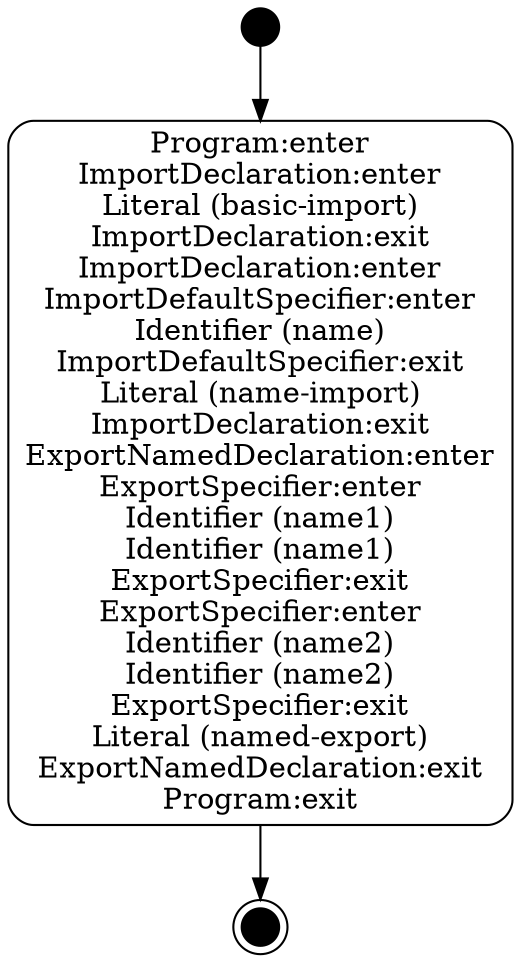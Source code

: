 
digraph {
node[shape=box,style="rounded,filled",fillcolor=white];
initial[label="",shape=circle,style=filled,fillcolor=black,width=0.25,height=0.25];
final[label="",shape=doublecircle,style=filled,fillcolor=black,width=0.25,height=0.25];
s1_1[label="Program:enter\nImportDeclaration:enter\nLiteral (basic-import)\nImportDeclaration:exit\nImportDeclaration:enter\nImportDefaultSpecifier:enter\nIdentifier (name)\nImportDefaultSpecifier:exit\nLiteral (name-import)\nImportDeclaration:exit\nExportNamedDeclaration:enter\nExportSpecifier:enter\nIdentifier (name1)\nIdentifier (name1)\nExportSpecifier:exit\nExportSpecifier:enter\nIdentifier (name2)\nIdentifier (name2)\nExportSpecifier:exit\nLiteral (named-export)\nExportNamedDeclaration:exit\nProgram:exit"];
initial->s1_1->final;
}